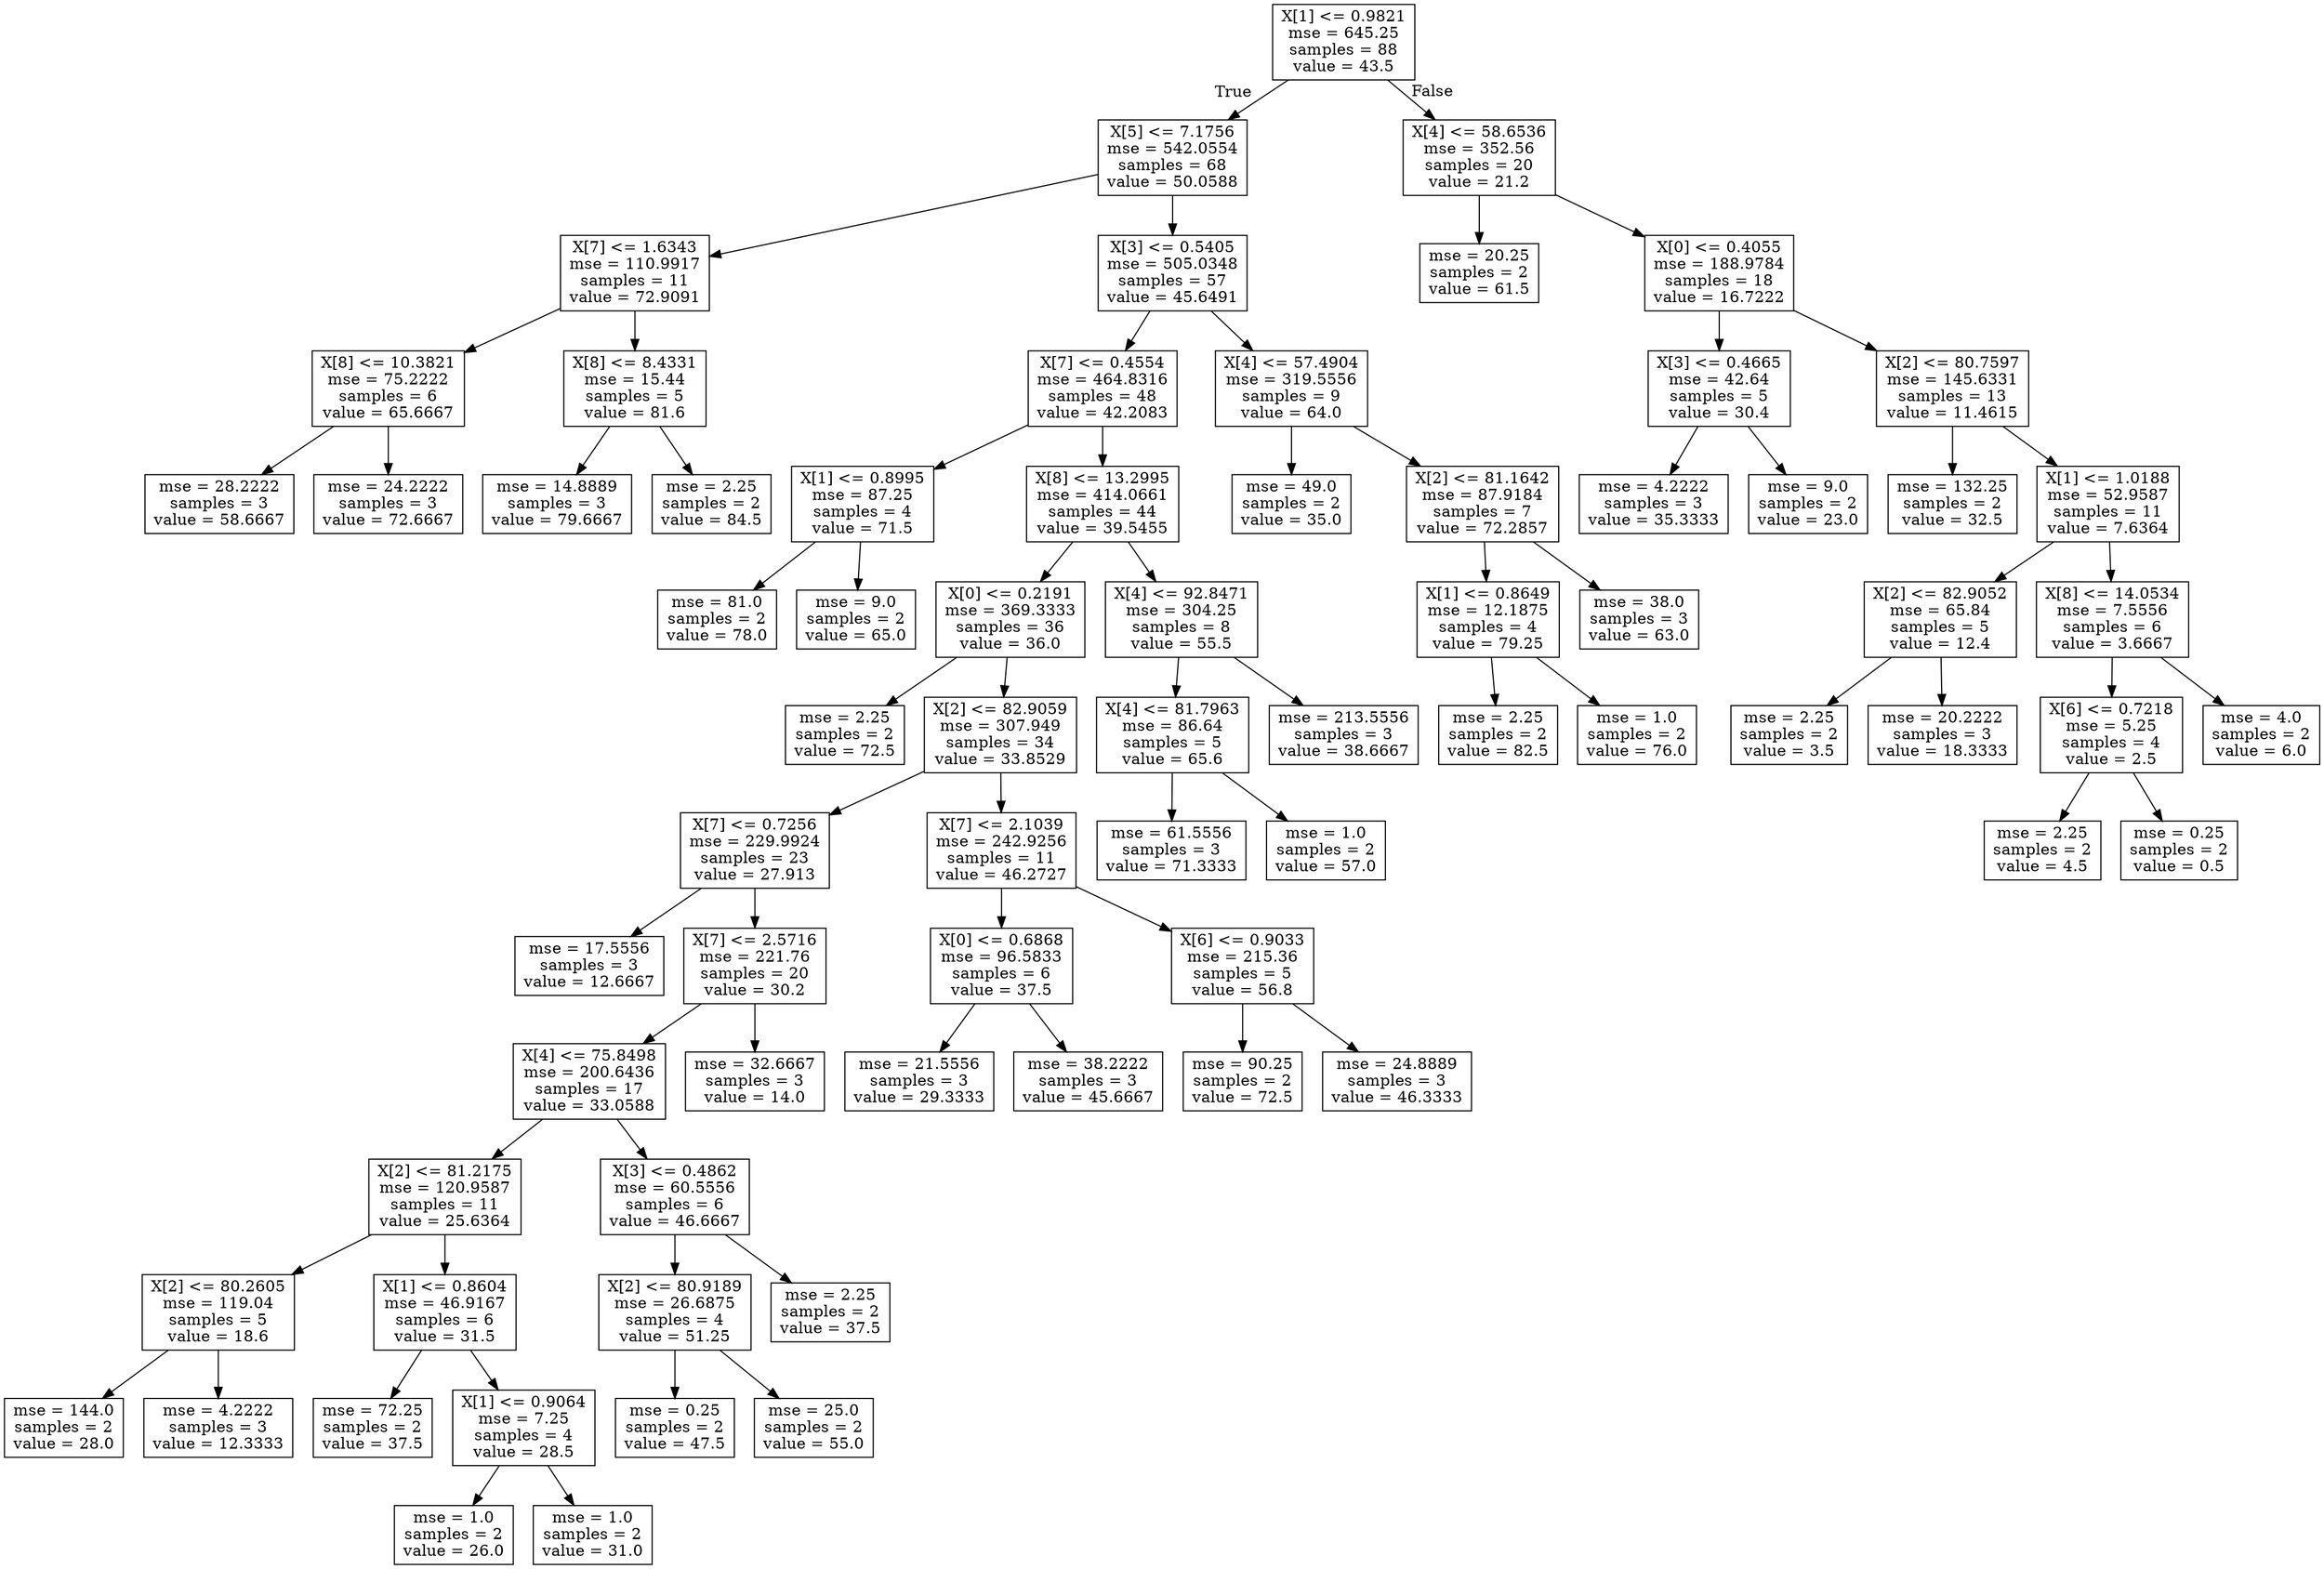 digraph Tree {
node [shape=box] ;
0 [label="X[1] <= 0.9821\nmse = 645.25\nsamples = 88\nvalue = 43.5"] ;
1 [label="X[5] <= 7.1756\nmse = 542.0554\nsamples = 68\nvalue = 50.0588"] ;
0 -> 1 [labeldistance=2.5, labelangle=45, headlabel="True"] ;
2 [label="X[7] <= 1.6343\nmse = 110.9917\nsamples = 11\nvalue = 72.9091"] ;
1 -> 2 ;
3 [label="X[8] <= 10.3821\nmse = 75.2222\nsamples = 6\nvalue = 65.6667"] ;
2 -> 3 ;
4 [label="mse = 28.2222\nsamples = 3\nvalue = 58.6667"] ;
3 -> 4 ;
5 [label="mse = 24.2222\nsamples = 3\nvalue = 72.6667"] ;
3 -> 5 ;
6 [label="X[8] <= 8.4331\nmse = 15.44\nsamples = 5\nvalue = 81.6"] ;
2 -> 6 ;
7 [label="mse = 14.8889\nsamples = 3\nvalue = 79.6667"] ;
6 -> 7 ;
8 [label="mse = 2.25\nsamples = 2\nvalue = 84.5"] ;
6 -> 8 ;
9 [label="X[3] <= 0.5405\nmse = 505.0348\nsamples = 57\nvalue = 45.6491"] ;
1 -> 9 ;
10 [label="X[7] <= 0.4554\nmse = 464.8316\nsamples = 48\nvalue = 42.2083"] ;
9 -> 10 ;
11 [label="X[1] <= 0.8995\nmse = 87.25\nsamples = 4\nvalue = 71.5"] ;
10 -> 11 ;
12 [label="mse = 81.0\nsamples = 2\nvalue = 78.0"] ;
11 -> 12 ;
13 [label="mse = 9.0\nsamples = 2\nvalue = 65.0"] ;
11 -> 13 ;
14 [label="X[8] <= 13.2995\nmse = 414.0661\nsamples = 44\nvalue = 39.5455"] ;
10 -> 14 ;
15 [label="X[0] <= 0.2191\nmse = 369.3333\nsamples = 36\nvalue = 36.0"] ;
14 -> 15 ;
16 [label="mse = 2.25\nsamples = 2\nvalue = 72.5"] ;
15 -> 16 ;
17 [label="X[2] <= 82.9059\nmse = 307.949\nsamples = 34\nvalue = 33.8529"] ;
15 -> 17 ;
18 [label="X[7] <= 0.7256\nmse = 229.9924\nsamples = 23\nvalue = 27.913"] ;
17 -> 18 ;
19 [label="mse = 17.5556\nsamples = 3\nvalue = 12.6667"] ;
18 -> 19 ;
20 [label="X[7] <= 2.5716\nmse = 221.76\nsamples = 20\nvalue = 30.2"] ;
18 -> 20 ;
21 [label="X[4] <= 75.8498\nmse = 200.6436\nsamples = 17\nvalue = 33.0588"] ;
20 -> 21 ;
22 [label="X[2] <= 81.2175\nmse = 120.9587\nsamples = 11\nvalue = 25.6364"] ;
21 -> 22 ;
23 [label="X[2] <= 80.2605\nmse = 119.04\nsamples = 5\nvalue = 18.6"] ;
22 -> 23 ;
24 [label="mse = 144.0\nsamples = 2\nvalue = 28.0"] ;
23 -> 24 ;
25 [label="mse = 4.2222\nsamples = 3\nvalue = 12.3333"] ;
23 -> 25 ;
26 [label="X[1] <= 0.8604\nmse = 46.9167\nsamples = 6\nvalue = 31.5"] ;
22 -> 26 ;
27 [label="mse = 72.25\nsamples = 2\nvalue = 37.5"] ;
26 -> 27 ;
28 [label="X[1] <= 0.9064\nmse = 7.25\nsamples = 4\nvalue = 28.5"] ;
26 -> 28 ;
29 [label="mse = 1.0\nsamples = 2\nvalue = 26.0"] ;
28 -> 29 ;
30 [label="mse = 1.0\nsamples = 2\nvalue = 31.0"] ;
28 -> 30 ;
31 [label="X[3] <= 0.4862\nmse = 60.5556\nsamples = 6\nvalue = 46.6667"] ;
21 -> 31 ;
32 [label="X[2] <= 80.9189\nmse = 26.6875\nsamples = 4\nvalue = 51.25"] ;
31 -> 32 ;
33 [label="mse = 0.25\nsamples = 2\nvalue = 47.5"] ;
32 -> 33 ;
34 [label="mse = 25.0\nsamples = 2\nvalue = 55.0"] ;
32 -> 34 ;
35 [label="mse = 2.25\nsamples = 2\nvalue = 37.5"] ;
31 -> 35 ;
36 [label="mse = 32.6667\nsamples = 3\nvalue = 14.0"] ;
20 -> 36 ;
37 [label="X[7] <= 2.1039\nmse = 242.9256\nsamples = 11\nvalue = 46.2727"] ;
17 -> 37 ;
38 [label="X[0] <= 0.6868\nmse = 96.5833\nsamples = 6\nvalue = 37.5"] ;
37 -> 38 ;
39 [label="mse = 21.5556\nsamples = 3\nvalue = 29.3333"] ;
38 -> 39 ;
40 [label="mse = 38.2222\nsamples = 3\nvalue = 45.6667"] ;
38 -> 40 ;
41 [label="X[6] <= 0.9033\nmse = 215.36\nsamples = 5\nvalue = 56.8"] ;
37 -> 41 ;
42 [label="mse = 90.25\nsamples = 2\nvalue = 72.5"] ;
41 -> 42 ;
43 [label="mse = 24.8889\nsamples = 3\nvalue = 46.3333"] ;
41 -> 43 ;
44 [label="X[4] <= 92.8471\nmse = 304.25\nsamples = 8\nvalue = 55.5"] ;
14 -> 44 ;
45 [label="X[4] <= 81.7963\nmse = 86.64\nsamples = 5\nvalue = 65.6"] ;
44 -> 45 ;
46 [label="mse = 61.5556\nsamples = 3\nvalue = 71.3333"] ;
45 -> 46 ;
47 [label="mse = 1.0\nsamples = 2\nvalue = 57.0"] ;
45 -> 47 ;
48 [label="mse = 213.5556\nsamples = 3\nvalue = 38.6667"] ;
44 -> 48 ;
49 [label="X[4] <= 57.4904\nmse = 319.5556\nsamples = 9\nvalue = 64.0"] ;
9 -> 49 ;
50 [label="mse = 49.0\nsamples = 2\nvalue = 35.0"] ;
49 -> 50 ;
51 [label="X[2] <= 81.1642\nmse = 87.9184\nsamples = 7\nvalue = 72.2857"] ;
49 -> 51 ;
52 [label="X[1] <= 0.8649\nmse = 12.1875\nsamples = 4\nvalue = 79.25"] ;
51 -> 52 ;
53 [label="mse = 2.25\nsamples = 2\nvalue = 82.5"] ;
52 -> 53 ;
54 [label="mse = 1.0\nsamples = 2\nvalue = 76.0"] ;
52 -> 54 ;
55 [label="mse = 38.0\nsamples = 3\nvalue = 63.0"] ;
51 -> 55 ;
56 [label="X[4] <= 58.6536\nmse = 352.56\nsamples = 20\nvalue = 21.2"] ;
0 -> 56 [labeldistance=2.5, labelangle=-45, headlabel="False"] ;
57 [label="mse = 20.25\nsamples = 2\nvalue = 61.5"] ;
56 -> 57 ;
58 [label="X[0] <= 0.4055\nmse = 188.9784\nsamples = 18\nvalue = 16.7222"] ;
56 -> 58 ;
59 [label="X[3] <= 0.4665\nmse = 42.64\nsamples = 5\nvalue = 30.4"] ;
58 -> 59 ;
60 [label="mse = 4.2222\nsamples = 3\nvalue = 35.3333"] ;
59 -> 60 ;
61 [label="mse = 9.0\nsamples = 2\nvalue = 23.0"] ;
59 -> 61 ;
62 [label="X[2] <= 80.7597\nmse = 145.6331\nsamples = 13\nvalue = 11.4615"] ;
58 -> 62 ;
63 [label="mse = 132.25\nsamples = 2\nvalue = 32.5"] ;
62 -> 63 ;
64 [label="X[1] <= 1.0188\nmse = 52.9587\nsamples = 11\nvalue = 7.6364"] ;
62 -> 64 ;
65 [label="X[2] <= 82.9052\nmse = 65.84\nsamples = 5\nvalue = 12.4"] ;
64 -> 65 ;
66 [label="mse = 2.25\nsamples = 2\nvalue = 3.5"] ;
65 -> 66 ;
67 [label="mse = 20.2222\nsamples = 3\nvalue = 18.3333"] ;
65 -> 67 ;
68 [label="X[8] <= 14.0534\nmse = 7.5556\nsamples = 6\nvalue = 3.6667"] ;
64 -> 68 ;
69 [label="X[6] <= 0.7218\nmse = 5.25\nsamples = 4\nvalue = 2.5"] ;
68 -> 69 ;
70 [label="mse = 2.25\nsamples = 2\nvalue = 4.5"] ;
69 -> 70 ;
71 [label="mse = 0.25\nsamples = 2\nvalue = 0.5"] ;
69 -> 71 ;
72 [label="mse = 4.0\nsamples = 2\nvalue = 6.0"] ;
68 -> 72 ;
}